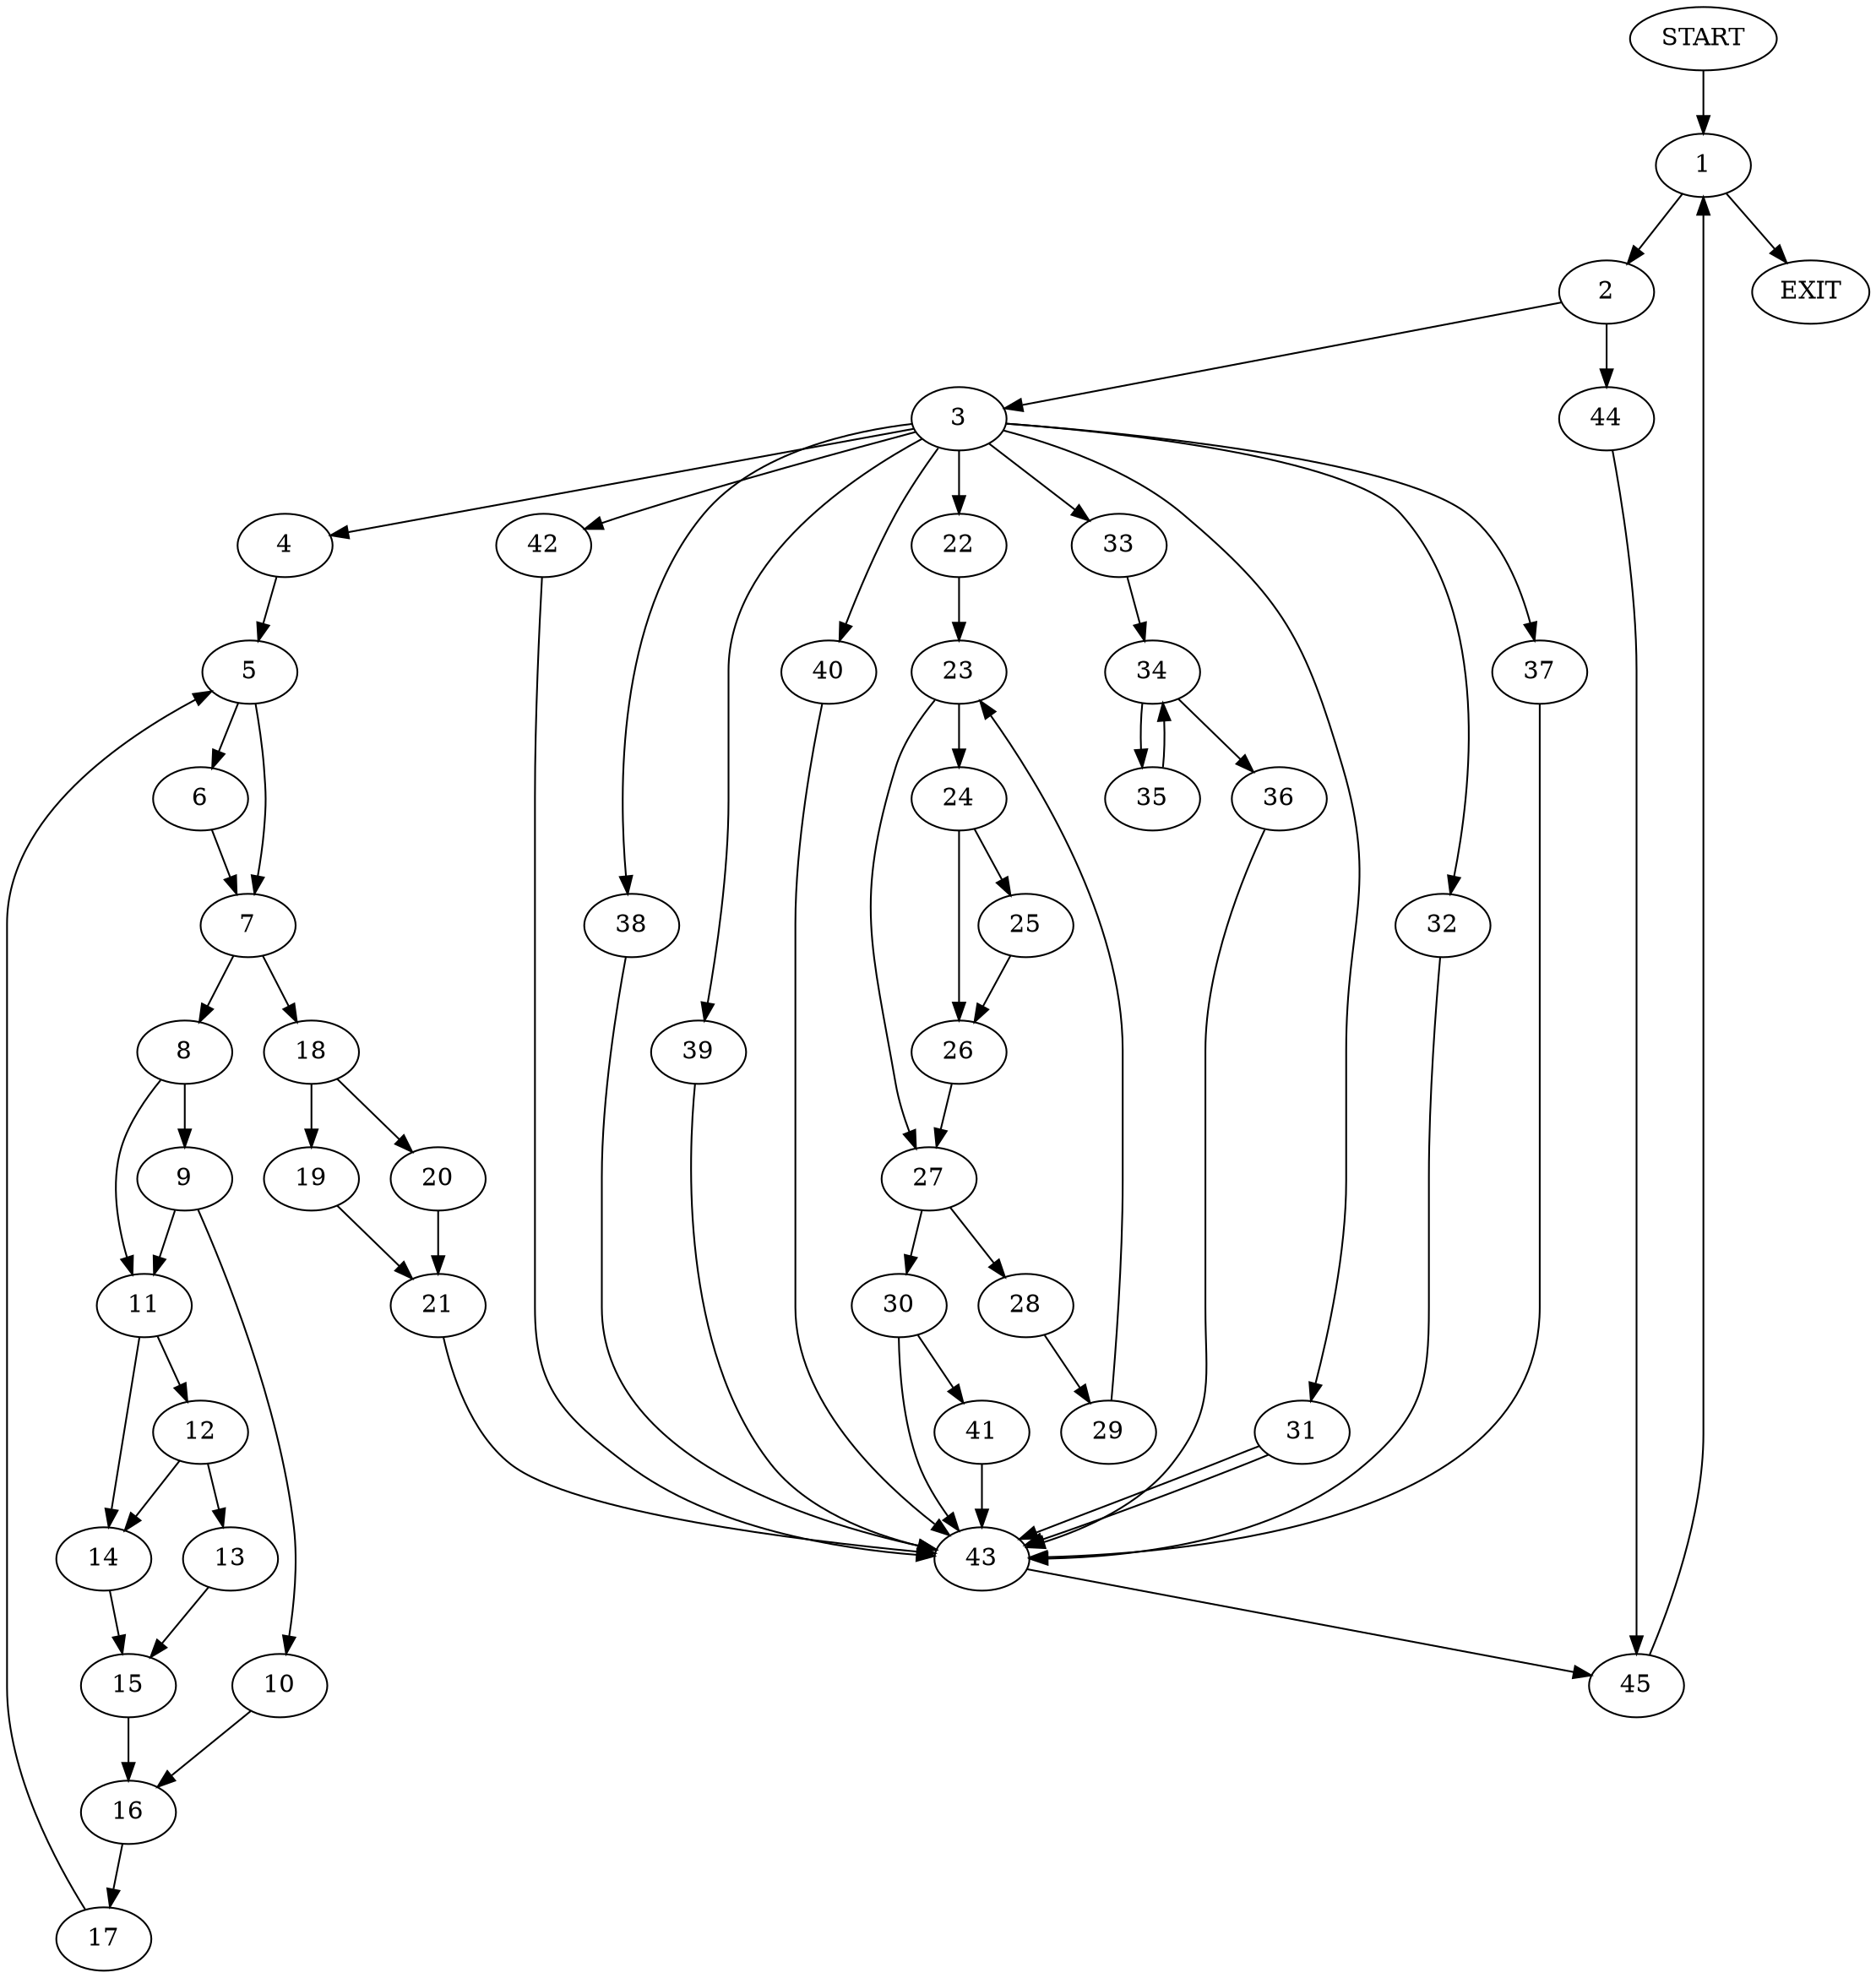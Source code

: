 digraph { 
0 [label="START"];
1;
2;
3;
4;
5;
6;
7;
8;
9;
10;
11;
12;
13;
14;
15;
16;
17;
18;
19;
20;
21;
22;
23;
24;
25;
26;
27;
28;
29;
30;
31;
32;
33;
34;
35;
36;
37;
38;
39;
40;
41;
42;
43;
44;
45;
46[label="EXIT"];
0 -> 1;
1 -> 2;
1 -> 46;
2 -> 3;
2 -> 44;
3 -> 42;
3 -> 4;
3:s2 -> 22;
3:s3 -> 31;
3:s4 -> 32;
3:s5 -> 33;
3:s6 -> 37;
3:s7 -> 38;
3:s8 -> 39;
3:s9 -> 40;
30 -> 41;
31 -> 43;
4 -> 5;
5 -> 6;
5 -> 7;
6 -> 7;
7 -> 8;
7 -> 18;
8 -> 9;
8 -> 11;
9 -> 10;
9 -> 11;
10 -> 16;
11 -> 12;
11 -> 14;
12 -> 13;
12 -> 14;
13 -> 15;
14 -> 15;
15 -> 16;
16 -> 17;
17 -> 5;
18 -> 19;
18 -> 20;
19 -> 21;
20 -> 21;
21 -> 43;
22 -> 23;
23 -> 24;
23 -> 27;
24 -> 25;
24 -> 26;
25 -> 26;
26 -> 27;
27 -> 28;
27 -> 30;
28 -> 29;
29 -> 23;
30 -> 43;
31 -> 43;
32 -> 43;
33 -> 34;
34 -> 35;
34 -> 36;
35 -> 34;
36 -> 43;
37 -> 43;
38 -> 43;
39 -> 43;
40 -> 43;
41 -> 43;
42 -> 43;
43 -> 45;
44 -> 45;
45 -> 1;
}